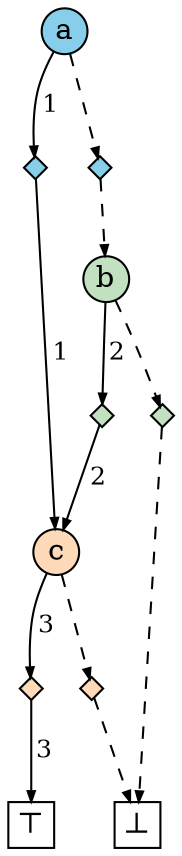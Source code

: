
    digraph G {
       n32 [label="a", shape=circle, width=0.3, fixedsize=true, style=filled, fillcolor="skyblue"]
   n33 [label="", shape=diamond, width=0.15, height=0.15, style=filled, fillcolor="skyblue"]
   n32 -> n33 [arrowhead=normal, label=" 1 ", labelangle=-30, fontsize=12, arrowsize=0.5, color="#555", fontcolor="black"]
   n33 -> n34 [arrowhead=normal, label=" 1 ", labelangle=-30, fontsize=12, arrowsize=0.5, color="#555", fontcolor="black"]
   n34 [label="c", shape=circle, width=0.3, fixedsize=true, style=filled, fillcolor="peachpuff"]
   n35 [label="", shape=diamond, width=0.15, height=0.15, style=filled, fillcolor="peachpuff"]
   n34 -> n35 [arrowhead=normal, label=" 3 ", labelangle=-30, fontsize=12, arrowsize=0.5, color="#555", fontcolor="black"]
   n35 -> n36 [arrowhead=normal, label=" 3 ", labelangle=-30, fontsize=12, arrowsize=0.5, color="#555", fontcolor="black"]
   n36 [label="⊤", shape=box, width=0.3, height=0.3, fixedsize=true]
   n37 [label="", shape=diamond, width=0.15, height=0.15, style=filled, fillcolor="peachpuff"]
   n34 -> n37 [arrowhead=normal, arrowsize=0.5, style=dashed, color="#555"]
   n37 -> n38 [arrowhead=normal, arrowsize=0.5, style=dashed, color="#555"]
   n38 [label="⊥", shape=box, width=0.3, height=0.3, fixedsize=true]
   n39 [label="", shape=diamond, width=0.15, height=0.15, style=filled, fillcolor="skyblue"]
   n32 -> n39 [arrowhead=normal, arrowsize=0.5, style=dashed, color="#555"]
   n39 -> n40 [arrowhead=normal, arrowsize=0.5, style=dashed, color="#555"]
   n40 [label="b", shape=circle, width=0.3, fixedsize=true, style=filled, fillcolor="#C1E1C1"]
   n41 [label="", shape=diamond, width=0.15, height=0.15, style=filled, fillcolor="#C1E1C1"]
   n40 -> n41 [arrowhead=normal, label=" 2 ", labelangle=-30, fontsize=12, arrowsize=0.5, color="#555", fontcolor="black"]
   n41 -> n34 [arrowhead=normal, label=" 2 ", labelangle=-30, fontsize=12, arrowsize=0.5, color="#555", fontcolor="black"]
   n42 [label="", shape=diamond, width=0.15, height=0.15, style=filled, fillcolor="#C1E1C1"]
   n40 -> n42 [arrowhead=normal, arrowsize=0.5, style=dashed, color="#555"]
   n42 -> n38 [arrowhead=normal, arrowsize=0.5, style=dashed, color="#555"]
   {rank=same; n35; n37}
   {rank=same; n41; n42}
   {rank=same; n32}
   {rank=same; n33; n39}
   {rank=same; n40}
   {rank=same; n34}

    }